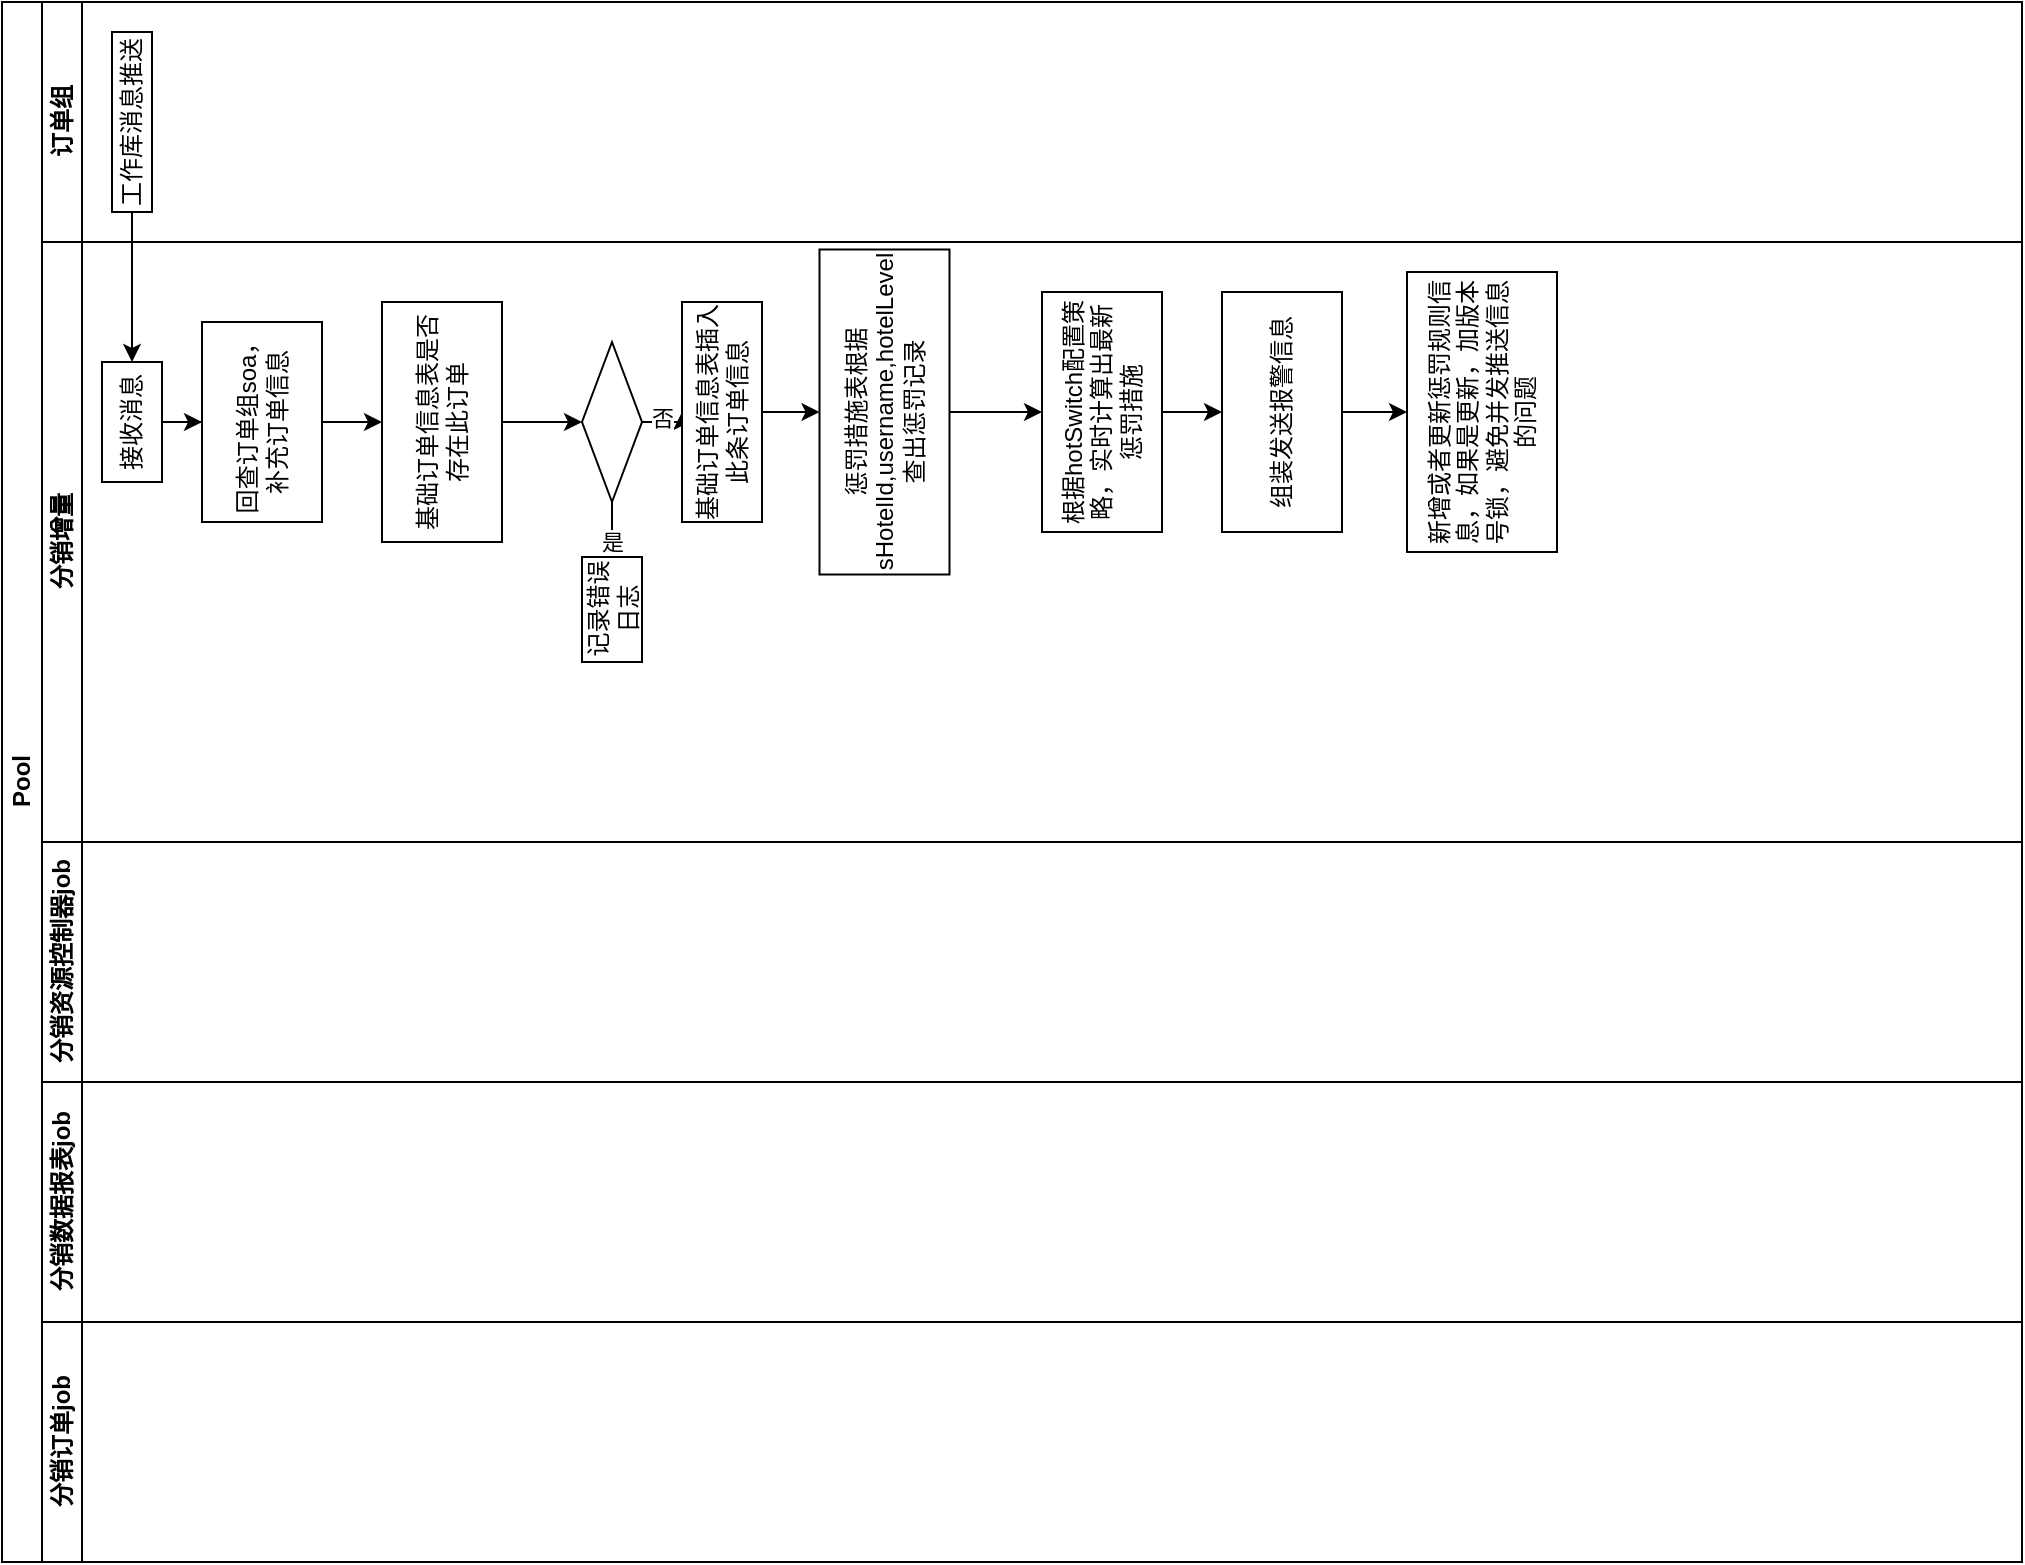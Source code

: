 <mxfile version="22.1.18" type="github">
  <diagram name="第 1 页" id="IzMNAB-FEo0dKr02V9vg">
    <mxGraphModel dx="933" dy="591" grid="1" gridSize="10" guides="1" tooltips="1" connect="1" arrows="1" fold="1" page="1" pageScale="1" pageWidth="827" pageHeight="1169" math="0" shadow="0">
      <root>
        <mxCell id="0" />
        <mxCell id="1" parent="0" />
        <mxCell id="j4678CQEo2jFVJHAo6S9-4" value="Pool" style="swimlane;childLayout=stackLayout;resizeParent=1;resizeParentMax=0;horizontal=0;startSize=20;horizontalStack=0;html=1;" vertex="1" parent="1">
          <mxGeometry x="120" y="70" width="1010" height="780" as="geometry" />
        </mxCell>
        <mxCell id="j4678CQEo2jFVJHAo6S9-5" value="订单组" style="swimlane;startSize=20;horizontal=0;html=1;" vertex="1" parent="j4678CQEo2jFVJHAo6S9-4">
          <mxGeometry x="20" width="990" height="120" as="geometry" />
        </mxCell>
        <mxCell id="j4678CQEo2jFVJHAo6S9-13" value="工作库消息推送" style="rounded=0;whiteSpace=wrap;html=1;direction=east;flipH=0;flipV=0;rotation=-90;" vertex="1" parent="j4678CQEo2jFVJHAo6S9-5">
          <mxGeometry y="50" width="90" height="20" as="geometry" />
        </mxCell>
        <mxCell id="j4678CQEo2jFVJHAo6S9-6" value="分销增量" style="swimlane;startSize=20;horizontal=0;html=1;" vertex="1" parent="j4678CQEo2jFVJHAo6S9-4">
          <mxGeometry x="20" y="120" width="990" height="300" as="geometry" />
        </mxCell>
        <mxCell id="j4678CQEo2jFVJHAo6S9-17" value="" style="edgeStyle=orthogonalEdgeStyle;rounded=0;orthogonalLoop=1;jettySize=auto;html=1;" edge="1" parent="j4678CQEo2jFVJHAo6S9-6" source="j4678CQEo2jFVJHAo6S9-14" target="j4678CQEo2jFVJHAo6S9-16">
          <mxGeometry relative="1" as="geometry" />
        </mxCell>
        <mxCell id="j4678CQEo2jFVJHAo6S9-14" value="接收消息" style="whiteSpace=wrap;html=1;rounded=0;rotation=-90;" vertex="1" parent="j4678CQEo2jFVJHAo6S9-6">
          <mxGeometry x="15" y="75" width="60" height="30" as="geometry" />
        </mxCell>
        <mxCell id="j4678CQEo2jFVJHAo6S9-20" value="" style="edgeStyle=orthogonalEdgeStyle;rounded=0;orthogonalLoop=1;jettySize=auto;html=1;" edge="1" parent="j4678CQEo2jFVJHAo6S9-6" source="j4678CQEo2jFVJHAo6S9-16" target="j4678CQEo2jFVJHAo6S9-19">
          <mxGeometry relative="1" as="geometry" />
        </mxCell>
        <mxCell id="j4678CQEo2jFVJHAo6S9-16" value="回查订单组soa，补充订单信息" style="whiteSpace=wrap;html=1;rounded=0;rotation=-90;" vertex="1" parent="j4678CQEo2jFVJHAo6S9-6">
          <mxGeometry x="60" y="60" width="100" height="60" as="geometry" />
        </mxCell>
        <mxCell id="j4678CQEo2jFVJHAo6S9-22" value="" style="edgeStyle=orthogonalEdgeStyle;rounded=0;orthogonalLoop=1;jettySize=auto;html=1;" edge="1" parent="j4678CQEo2jFVJHAo6S9-6" source="j4678CQEo2jFVJHAo6S9-19" target="j4678CQEo2jFVJHAo6S9-21">
          <mxGeometry relative="1" as="geometry" />
        </mxCell>
        <mxCell id="j4678CQEo2jFVJHAo6S9-19" value="基础订单信息表是否存在此订单" style="whiteSpace=wrap;html=1;rounded=0;rotation=-90;" vertex="1" parent="j4678CQEo2jFVJHAo6S9-6">
          <mxGeometry x="140" y="60" width="120" height="60" as="geometry" />
        </mxCell>
        <mxCell id="j4678CQEo2jFVJHAo6S9-24" value="" style="edgeStyle=orthogonalEdgeStyle;rounded=0;orthogonalLoop=1;jettySize=auto;html=1;" edge="1" parent="j4678CQEo2jFVJHAo6S9-6" source="j4678CQEo2jFVJHAo6S9-21" target="j4678CQEo2jFVJHAo6S9-23">
          <mxGeometry relative="1" as="geometry" />
        </mxCell>
        <mxCell id="j4678CQEo2jFVJHAo6S9-25" style="edgeStyle=orthogonalEdgeStyle;rounded=0;orthogonalLoop=1;jettySize=auto;html=1;" edge="1" parent="j4678CQEo2jFVJHAo6S9-6" source="j4678CQEo2jFVJHAo6S9-21" target="j4678CQEo2jFVJHAo6S9-23">
          <mxGeometry relative="1" as="geometry" />
        </mxCell>
        <mxCell id="j4678CQEo2jFVJHAo6S9-32" value="是" style="edgeLabel;html=1;align=center;verticalAlign=middle;resizable=0;points=[];" vertex="1" connectable="0" parent="j4678CQEo2jFVJHAo6S9-25">
          <mxGeometry x="0.45" y="-1" relative="1" as="geometry">
            <mxPoint x="1" as="offset" />
          </mxGeometry>
        </mxCell>
        <mxCell id="j4678CQEo2jFVJHAo6S9-27" value="" style="edgeStyle=orthogonalEdgeStyle;rounded=0;orthogonalLoop=1;jettySize=auto;html=1;" edge="1" parent="j4678CQEo2jFVJHAo6S9-6" source="j4678CQEo2jFVJHAo6S9-21" target="j4678CQEo2jFVJHAo6S9-26">
          <mxGeometry relative="1" as="geometry" />
        </mxCell>
        <mxCell id="j4678CQEo2jFVJHAo6S9-33" value="否" style="edgeLabel;html=1;align=center;verticalAlign=middle;resizable=0;points=[];" vertex="1" connectable="0" parent="j4678CQEo2jFVJHAo6S9-27">
          <mxGeometry x="-0.185" y="2" relative="1" as="geometry">
            <mxPoint as="offset" />
          </mxGeometry>
        </mxCell>
        <mxCell id="j4678CQEo2jFVJHAo6S9-21" value="" style="rhombus;whiteSpace=wrap;html=1;rounded=0;" vertex="1" parent="j4678CQEo2jFVJHAo6S9-6">
          <mxGeometry x="270" y="50" width="30" height="80" as="geometry" />
        </mxCell>
        <mxCell id="j4678CQEo2jFVJHAo6S9-23" value="记录错误日志" style="whiteSpace=wrap;html=1;rounded=0;rotation=-90;" vertex="1" parent="j4678CQEo2jFVJHAo6S9-6">
          <mxGeometry x="258.75" y="168.75" width="52.5" height="30" as="geometry" />
        </mxCell>
        <mxCell id="j4678CQEo2jFVJHAo6S9-29" value="" style="edgeStyle=orthogonalEdgeStyle;rounded=0;orthogonalLoop=1;jettySize=auto;html=1;entryX=0.5;entryY=0;entryDx=0;entryDy=0;" edge="1" parent="j4678CQEo2jFVJHAo6S9-6" source="j4678CQEo2jFVJHAo6S9-26" target="j4678CQEo2jFVJHAo6S9-30">
          <mxGeometry relative="1" as="geometry">
            <mxPoint x="382.5" y="85" as="targetPoint" />
          </mxGeometry>
        </mxCell>
        <mxCell id="j4678CQEo2jFVJHAo6S9-26" value="基础订单信息表插入此条订单信息" style="whiteSpace=wrap;html=1;rounded=0;rotation=-90;" vertex="1" parent="j4678CQEo2jFVJHAo6S9-6">
          <mxGeometry x="285" y="65" width="110" height="40" as="geometry" />
        </mxCell>
        <mxCell id="j4678CQEo2jFVJHAo6S9-35" value="" style="edgeStyle=orthogonalEdgeStyle;rounded=0;orthogonalLoop=1;jettySize=auto;html=1;" edge="1" parent="j4678CQEo2jFVJHAo6S9-6" source="j4678CQEo2jFVJHAo6S9-30" target="j4678CQEo2jFVJHAo6S9-34">
          <mxGeometry relative="1" as="geometry" />
        </mxCell>
        <mxCell id="j4678CQEo2jFVJHAo6S9-30" value="惩罚措施表根据sHotelId,username,hotelLevel&lt;br&gt;查出惩罚记录" style="whiteSpace=wrap;html=1;rounded=0;rotation=-90;" vertex="1" parent="j4678CQEo2jFVJHAo6S9-6">
          <mxGeometry x="340" y="52.5" width="162.5" height="65" as="geometry" />
        </mxCell>
        <mxCell id="j4678CQEo2jFVJHAo6S9-37" value="" style="edgeStyle=orthogonalEdgeStyle;rounded=0;orthogonalLoop=1;jettySize=auto;html=1;" edge="1" parent="j4678CQEo2jFVJHAo6S9-6" source="j4678CQEo2jFVJHAo6S9-34" target="j4678CQEo2jFVJHAo6S9-36">
          <mxGeometry relative="1" as="geometry" />
        </mxCell>
        <mxCell id="j4678CQEo2jFVJHAo6S9-34" value="根据hotSwitch配置策略，实时计算出最新惩罚措施" style="whiteSpace=wrap;html=1;rounded=0;rotation=-90;" vertex="1" parent="j4678CQEo2jFVJHAo6S9-6">
          <mxGeometry x="470" y="55" width="120" height="60" as="geometry" />
        </mxCell>
        <mxCell id="j4678CQEo2jFVJHAo6S9-39" value="" style="edgeStyle=orthogonalEdgeStyle;rounded=0;orthogonalLoop=1;jettySize=auto;html=1;" edge="1" parent="j4678CQEo2jFVJHAo6S9-6" source="j4678CQEo2jFVJHAo6S9-36" target="j4678CQEo2jFVJHAo6S9-38">
          <mxGeometry relative="1" as="geometry" />
        </mxCell>
        <mxCell id="j4678CQEo2jFVJHAo6S9-36" value="组装发送报警信息" style="whiteSpace=wrap;html=1;rounded=0;rotation=-90;" vertex="1" parent="j4678CQEo2jFVJHAo6S9-6">
          <mxGeometry x="560" y="55" width="120" height="60" as="geometry" />
        </mxCell>
        <mxCell id="j4678CQEo2jFVJHAo6S9-38" value="新增或者更新惩罚规则信息，如果是更新，加版本号锁，避免并发推送信息的问题" style="whiteSpace=wrap;html=1;rounded=0;rotation=-90;" vertex="1" parent="j4678CQEo2jFVJHAo6S9-6">
          <mxGeometry x="650" y="47.5" width="140" height="75" as="geometry" />
        </mxCell>
        <mxCell id="j4678CQEo2jFVJHAo6S9-7" value="分销资源控制器job" style="swimlane;startSize=20;horizontal=0;html=1;" vertex="1" parent="j4678CQEo2jFVJHAo6S9-4">
          <mxGeometry x="20" y="420" width="990" height="120" as="geometry" />
        </mxCell>
        <mxCell id="j4678CQEo2jFVJHAo6S9-12" value="分销数据报表job" style="swimlane;startSize=20;horizontal=0;html=1;" vertex="1" parent="j4678CQEo2jFVJHAo6S9-4">
          <mxGeometry x="20" y="540" width="990" height="120" as="geometry" />
        </mxCell>
        <mxCell id="j4678CQEo2jFVJHAo6S9-11" value="分销订单job" style="swimlane;startSize=20;horizontal=0;html=1;" vertex="1" parent="j4678CQEo2jFVJHAo6S9-4">
          <mxGeometry x="20" y="660" width="990" height="120" as="geometry" />
        </mxCell>
        <mxCell id="j4678CQEo2jFVJHAo6S9-15" value="" style="edgeStyle=orthogonalEdgeStyle;rounded=0;orthogonalLoop=1;jettySize=auto;html=1;" edge="1" parent="j4678CQEo2jFVJHAo6S9-4" source="j4678CQEo2jFVJHAo6S9-13" target="j4678CQEo2jFVJHAo6S9-14">
          <mxGeometry relative="1" as="geometry" />
        </mxCell>
      </root>
    </mxGraphModel>
  </diagram>
</mxfile>

